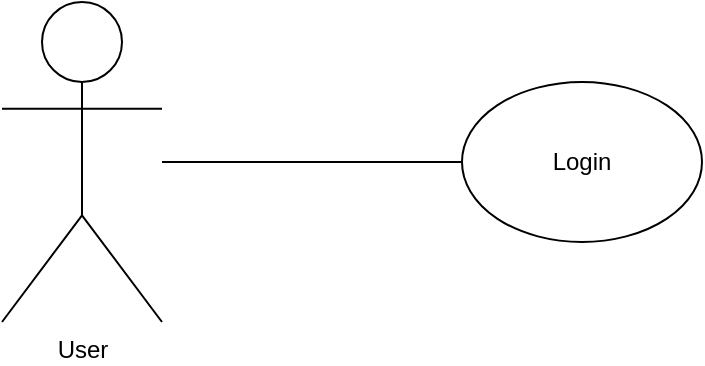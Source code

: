 <mxfile version="16.5.2" type="device" pages="2"><diagram id="iICglgim1Uk4oCEk3RML" name="Page-1"><mxGraphModel dx="744" dy="463" grid="1" gridSize="10" guides="1" tooltips="1" connect="1" arrows="1" fold="1" page="1" pageScale="1" pageWidth="827" pageHeight="1169" math="0" shadow="0"><root><mxCell id="0"/><mxCell id="1" parent="0"/><mxCell id="zV9sZLty7djsl-dMup8g-3" style="edgeStyle=orthogonalEdgeStyle;rounded=0;orthogonalLoop=1;jettySize=auto;html=1;entryX=0;entryY=0.5;entryDx=0;entryDy=0;endArrow=none;endFill=0;" edge="1" parent="1" source="zV9sZLty7djsl-dMup8g-1" target="zV9sZLty7djsl-dMup8g-2"><mxGeometry relative="1" as="geometry"/></mxCell><mxCell id="zV9sZLty7djsl-dMup8g-1" value="User" style="shape=umlActor;verticalLabelPosition=bottom;verticalAlign=top;html=1;outlineConnect=0;" vertex="1" parent="1"><mxGeometry x="150" y="130" width="80" height="160" as="geometry"/></mxCell><mxCell id="zV9sZLty7djsl-dMup8g-2" value="Login" style="ellipse;whiteSpace=wrap;html=1;" vertex="1" parent="1"><mxGeometry x="380" y="170" width="120" height="80" as="geometry"/></mxCell></root></mxGraphModel></diagram><diagram id="Etc-Zr2yFCBnpbeDl0Zi" name="Page-2"><mxGraphModel dx="744" dy="463" grid="1" gridSize="10" guides="1" tooltips="1" connect="1" arrows="1" fold="1" page="1" pageScale="1" pageWidth="827" pageHeight="1169" math="0" shadow="0"><root><mxCell id="VusNLIza3eyc9zj47rsI-0"/><mxCell id="VusNLIza3eyc9zj47rsI-1" parent="VusNLIza3eyc9zj47rsI-0"/><mxCell id="VusNLIza3eyc9zj47rsI-2" value="Sql" style="swimlane;fontStyle=1;align=center;verticalAlign=top;childLayout=stackLayout;horizontal=1;startSize=26;horizontalStack=0;resizeParent=1;resizeParentMax=0;resizeLast=0;collapsible=1;marginBottom=0;" vertex="1" parent="VusNLIza3eyc9zj47rsI-1"><mxGeometry x="230" y="50" width="160" height="86" as="geometry"/></mxCell><mxCell id="VusNLIza3eyc9zj47rsI-3" value="- conn: string" style="text;strokeColor=none;fillColor=none;align=left;verticalAlign=top;spacingLeft=4;spacingRight=4;overflow=hidden;rotatable=0;points=[[0,0.5],[1,0.5]];portConstraint=eastwest;" vertex="1" parent="VusNLIza3eyc9zj47rsI-2"><mxGeometry y="26" width="160" height="26" as="geometry"/></mxCell><mxCell id="VusNLIza3eyc9zj47rsI-4" value="" style="line;strokeWidth=1;fillColor=none;align=left;verticalAlign=middle;spacingTop=-1;spacingLeft=3;spacingRight=3;rotatable=0;labelPosition=right;points=[];portConstraint=eastwest;" vertex="1" parent="VusNLIza3eyc9zj47rsI-2"><mxGeometry y="52" width="160" height="8" as="geometry"/></mxCell><mxCell id="VusNLIza3eyc9zj47rsI-5" value="# conn(): string" style="text;strokeColor=none;fillColor=none;align=left;verticalAlign=top;spacingLeft=4;spacingRight=4;overflow=hidden;rotatable=0;points=[[0,0.5],[1,0.5]];portConstraint=eastwest;" vertex="1" parent="VusNLIza3eyc9zj47rsI-2"><mxGeometry y="60" width="160" height="26" as="geometry"/></mxCell><mxCell id="VusNLIza3eyc9zj47rsI-10" style="edgeStyle=orthogonalEdgeStyle;rounded=0;orthogonalLoop=1;jettySize=auto;html=1;endArrow=none;endFill=0;endSize=38;startSize=39;sourcePerimeterSpacing=93;targetPerimeterSpacing=10;exitX=0.5;exitY=0;exitDx=0;exitDy=0;" edge="1" parent="VusNLIza3eyc9zj47rsI-1" source="VusNLIza3eyc9zj47rsI-6"><mxGeometry relative="1" as="geometry"><mxPoint x="310" y="137" as="targetPoint"/><mxPoint x="310" y="210" as="sourcePoint"/></mxGeometry></mxCell><mxCell id="VusNLIza3eyc9zj47rsI-6" value="Login" style="swimlane;fontStyle=1;align=center;verticalAlign=top;childLayout=stackLayout;horizontal=1;startSize=26;horizontalStack=0;resizeParent=1;resizeParentMax=0;resizeLast=0;collapsible=1;marginBottom=0;" vertex="1" parent="VusNLIza3eyc9zj47rsI-1"><mxGeometry x="215" y="220" width="190" height="190" as="geometry"/></mxCell><mxCell id="VusNLIza3eyc9zj47rsI-7" value="+  user: string&#10;+  password: string" style="text;strokeColor=none;fillColor=none;align=left;verticalAlign=top;spacingLeft=4;spacingRight=4;overflow=hidden;rotatable=0;points=[[0,0.5],[1,0.5]];portConstraint=eastwest;" vertex="1" parent="VusNLIza3eyc9zj47rsI-6"><mxGeometry y="26" width="190" height="44" as="geometry"/></mxCell><mxCell id="VusNLIza3eyc9zj47rsI-8" value="" style="line;strokeWidth=1;fillColor=none;align=left;verticalAlign=middle;spacingTop=-1;spacingLeft=3;spacingRight=3;rotatable=0;labelPosition=right;points=[];portConstraint=eastwest;" vertex="1" parent="VusNLIza3eyc9zj47rsI-6"><mxGeometry y="70" width="190" height="8" as="geometry"/></mxCell><mxCell id="VusNLIza3eyc9zj47rsI-9" value="+ validar(type): &#10;- setUser($u)&#10;- setPassword($p)&#10;- getUser()&#10;- getPassowrd()&#10;- aprovar($u, $p)&#10;+ constructDashbord($template)" style="text;strokeColor=none;fillColor=none;align=left;verticalAlign=top;spacingLeft=4;spacingRight=4;overflow=hidden;rotatable=0;points=[[0,0.5],[1,0.5]];portConstraint=eastwest;" vertex="1" parent="VusNLIza3eyc9zj47rsI-6"><mxGeometry y="78" width="190" height="112" as="geometry"/></mxCell></root></mxGraphModel></diagram></mxfile>